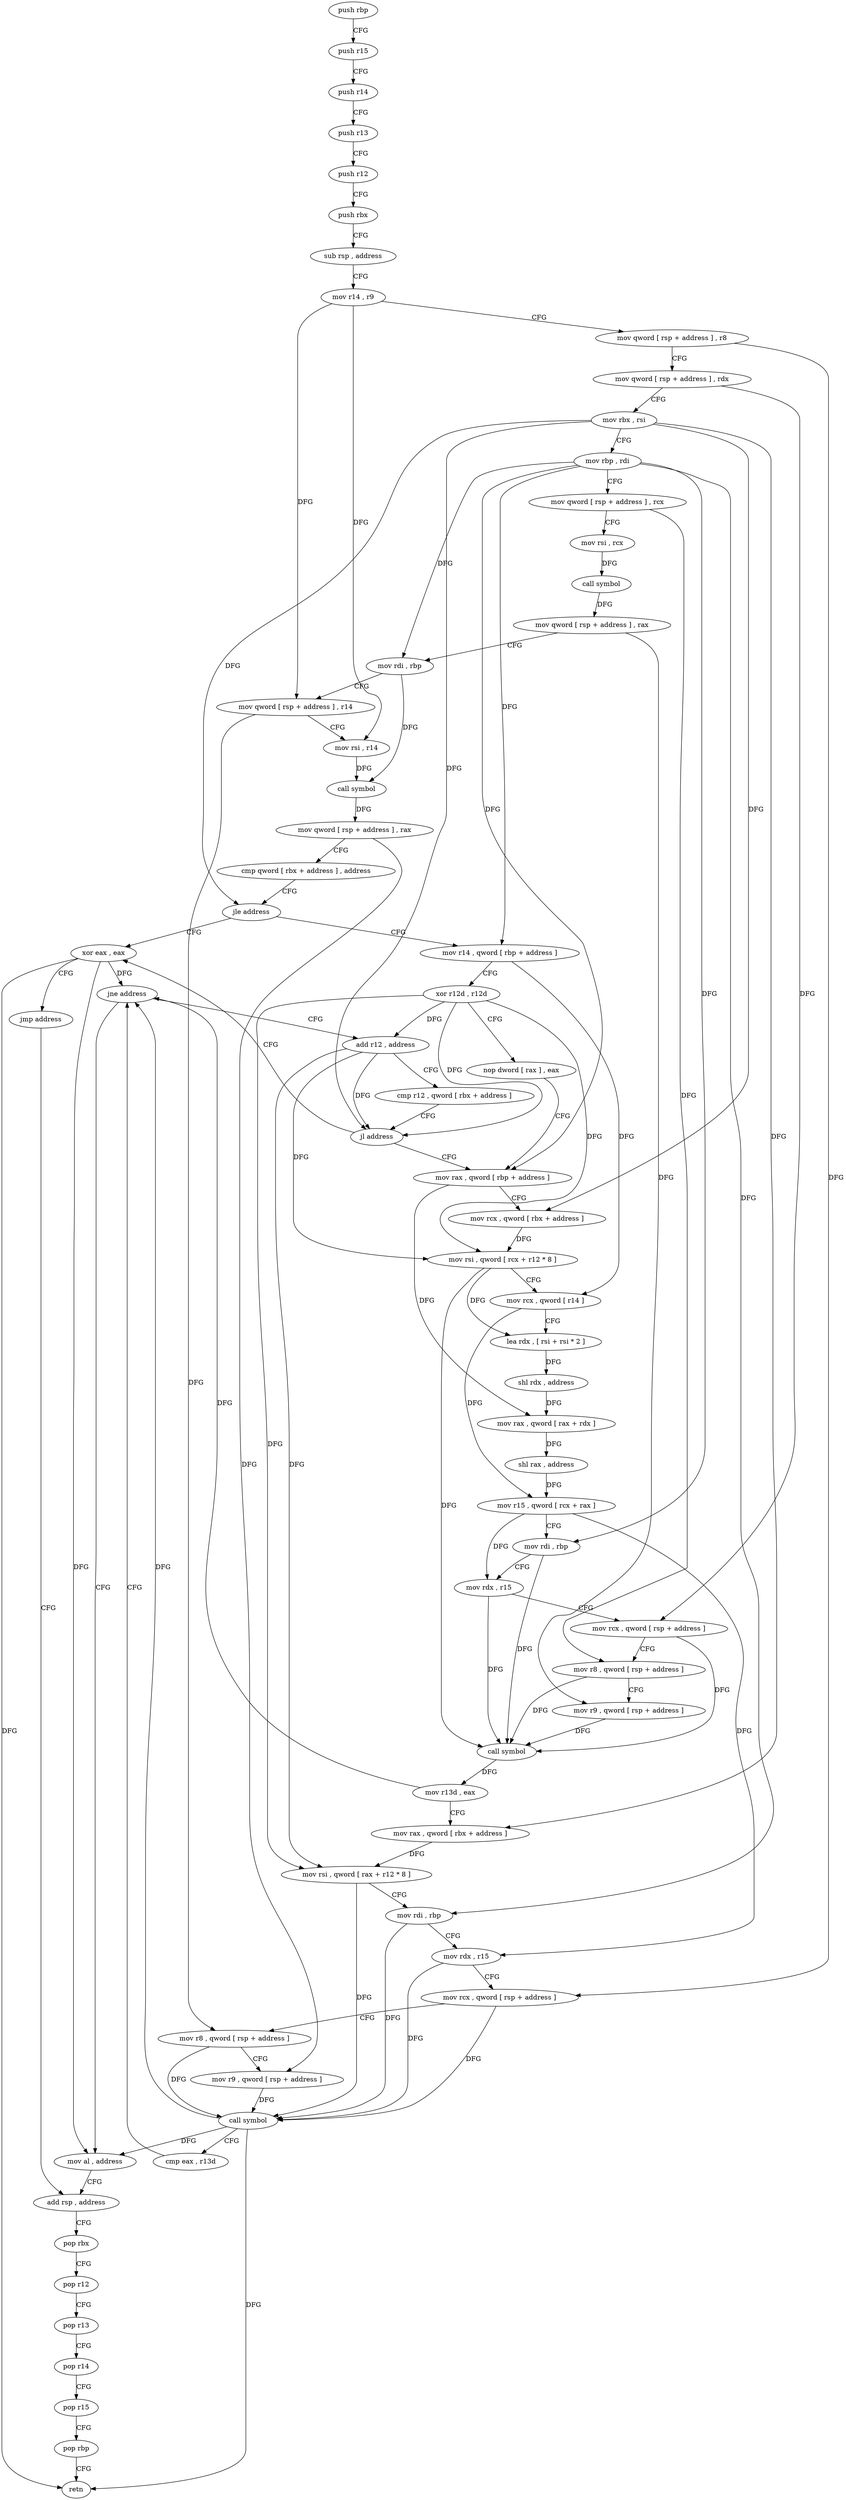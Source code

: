 digraph "func" {
"4263088" [label = "push rbp" ]
"4263089" [label = "push r15" ]
"4263091" [label = "push r14" ]
"4263093" [label = "push r13" ]
"4263095" [label = "push r12" ]
"4263097" [label = "push rbx" ]
"4263098" [label = "sub rsp , address" ]
"4263102" [label = "mov r14 , r9" ]
"4263105" [label = "mov qword [ rsp + address ] , r8" ]
"4263110" [label = "mov qword [ rsp + address ] , rdx" ]
"4263115" [label = "mov rbx , rsi" ]
"4263118" [label = "mov rbp , rdi" ]
"4263121" [label = "mov qword [ rsp + address ] , rcx" ]
"4263126" [label = "mov rsi , rcx" ]
"4263129" [label = "call symbol" ]
"4263134" [label = "mov qword [ rsp + address ] , rax" ]
"4263139" [label = "mov rdi , rbp" ]
"4263142" [label = "mov qword [ rsp + address ] , r14" ]
"4263147" [label = "mov rsi , r14" ]
"4263150" [label = "call symbol" ]
"4263155" [label = "mov qword [ rsp + address ] , rax" ]
"4263160" [label = "cmp qword [ rbx + address ] , address" ]
"4263165" [label = "jle address" ]
"4263300" [label = "xor eax , eax" ]
"4263171" [label = "mov r14 , qword [ rbp + address ]" ]
"4263302" [label = "jmp address" ]
"4263306" [label = "add rsp , address" ]
"4263178" [label = "xor r12d , r12d" ]
"4263181" [label = "nop dword [ rax ] , eax" ]
"4263184" [label = "mov rax , qword [ rbp + address ]" ]
"4263310" [label = "pop rbx" ]
"4263311" [label = "pop r12" ]
"4263313" [label = "pop r13" ]
"4263315" [label = "pop r14" ]
"4263317" [label = "pop r15" ]
"4263319" [label = "pop rbp" ]
"4263320" [label = "retn" ]
"4263304" [label = "mov al , address" ]
"4263290" [label = "add r12 , address" ]
"4263294" [label = "cmp r12 , qword [ rbx + address ]" ]
"4263298" [label = "jl address" ]
"4263191" [label = "mov rcx , qword [ rbx + address ]" ]
"4263195" [label = "mov rsi , qword [ rcx + r12 * 8 ]" ]
"4263199" [label = "mov rcx , qword [ r14 ]" ]
"4263202" [label = "lea rdx , [ rsi + rsi * 2 ]" ]
"4263206" [label = "shl rdx , address" ]
"4263210" [label = "mov rax , qword [ rax + rdx ]" ]
"4263214" [label = "shl rax , address" ]
"4263218" [label = "mov r15 , qword [ rcx + rax ]" ]
"4263222" [label = "mov rdi , rbp" ]
"4263225" [label = "mov rdx , r15" ]
"4263228" [label = "mov rcx , qword [ rsp + address ]" ]
"4263233" [label = "mov r8 , qword [ rsp + address ]" ]
"4263238" [label = "mov r9 , qword [ rsp + address ]" ]
"4263243" [label = "call symbol" ]
"4263248" [label = "mov r13d , eax" ]
"4263251" [label = "mov rax , qword [ rbx + address ]" ]
"4263255" [label = "mov rsi , qword [ rax + r12 * 8 ]" ]
"4263259" [label = "mov rdi , rbp" ]
"4263262" [label = "mov rdx , r15" ]
"4263265" [label = "mov rcx , qword [ rsp + address ]" ]
"4263270" [label = "mov r8 , qword [ rsp + address ]" ]
"4263275" [label = "mov r9 , qword [ rsp + address ]" ]
"4263280" [label = "call symbol" ]
"4263285" [label = "cmp eax , r13d" ]
"4263288" [label = "jne address" ]
"4263088" -> "4263089" [ label = "CFG" ]
"4263089" -> "4263091" [ label = "CFG" ]
"4263091" -> "4263093" [ label = "CFG" ]
"4263093" -> "4263095" [ label = "CFG" ]
"4263095" -> "4263097" [ label = "CFG" ]
"4263097" -> "4263098" [ label = "CFG" ]
"4263098" -> "4263102" [ label = "CFG" ]
"4263102" -> "4263105" [ label = "CFG" ]
"4263102" -> "4263142" [ label = "DFG" ]
"4263102" -> "4263147" [ label = "DFG" ]
"4263105" -> "4263110" [ label = "CFG" ]
"4263105" -> "4263265" [ label = "DFG" ]
"4263110" -> "4263115" [ label = "CFG" ]
"4263110" -> "4263228" [ label = "DFG" ]
"4263115" -> "4263118" [ label = "CFG" ]
"4263115" -> "4263165" [ label = "DFG" ]
"4263115" -> "4263191" [ label = "DFG" ]
"4263115" -> "4263251" [ label = "DFG" ]
"4263115" -> "4263298" [ label = "DFG" ]
"4263118" -> "4263121" [ label = "CFG" ]
"4263118" -> "4263139" [ label = "DFG" ]
"4263118" -> "4263171" [ label = "DFG" ]
"4263118" -> "4263184" [ label = "DFG" ]
"4263118" -> "4263222" [ label = "DFG" ]
"4263118" -> "4263259" [ label = "DFG" ]
"4263121" -> "4263126" [ label = "CFG" ]
"4263121" -> "4263233" [ label = "DFG" ]
"4263126" -> "4263129" [ label = "DFG" ]
"4263129" -> "4263134" [ label = "DFG" ]
"4263134" -> "4263139" [ label = "CFG" ]
"4263134" -> "4263238" [ label = "DFG" ]
"4263139" -> "4263142" [ label = "CFG" ]
"4263139" -> "4263150" [ label = "DFG" ]
"4263142" -> "4263147" [ label = "CFG" ]
"4263142" -> "4263270" [ label = "DFG" ]
"4263147" -> "4263150" [ label = "DFG" ]
"4263150" -> "4263155" [ label = "DFG" ]
"4263155" -> "4263160" [ label = "CFG" ]
"4263155" -> "4263275" [ label = "DFG" ]
"4263160" -> "4263165" [ label = "CFG" ]
"4263165" -> "4263300" [ label = "CFG" ]
"4263165" -> "4263171" [ label = "CFG" ]
"4263300" -> "4263302" [ label = "CFG" ]
"4263300" -> "4263320" [ label = "DFG" ]
"4263300" -> "4263288" [ label = "DFG" ]
"4263300" -> "4263304" [ label = "DFG" ]
"4263171" -> "4263178" [ label = "CFG" ]
"4263171" -> "4263199" [ label = "DFG" ]
"4263302" -> "4263306" [ label = "CFG" ]
"4263306" -> "4263310" [ label = "CFG" ]
"4263178" -> "4263181" [ label = "CFG" ]
"4263178" -> "4263195" [ label = "DFG" ]
"4263178" -> "4263255" [ label = "DFG" ]
"4263178" -> "4263290" [ label = "DFG" ]
"4263178" -> "4263298" [ label = "DFG" ]
"4263181" -> "4263184" [ label = "CFG" ]
"4263184" -> "4263191" [ label = "CFG" ]
"4263184" -> "4263210" [ label = "DFG" ]
"4263310" -> "4263311" [ label = "CFG" ]
"4263311" -> "4263313" [ label = "CFG" ]
"4263313" -> "4263315" [ label = "CFG" ]
"4263315" -> "4263317" [ label = "CFG" ]
"4263317" -> "4263319" [ label = "CFG" ]
"4263319" -> "4263320" [ label = "CFG" ]
"4263304" -> "4263306" [ label = "CFG" ]
"4263290" -> "4263294" [ label = "CFG" ]
"4263290" -> "4263195" [ label = "DFG" ]
"4263290" -> "4263255" [ label = "DFG" ]
"4263290" -> "4263298" [ label = "DFG" ]
"4263294" -> "4263298" [ label = "CFG" ]
"4263298" -> "4263184" [ label = "CFG" ]
"4263298" -> "4263300" [ label = "CFG" ]
"4263191" -> "4263195" [ label = "DFG" ]
"4263195" -> "4263199" [ label = "CFG" ]
"4263195" -> "4263202" [ label = "DFG" ]
"4263195" -> "4263243" [ label = "DFG" ]
"4263199" -> "4263202" [ label = "CFG" ]
"4263199" -> "4263218" [ label = "DFG" ]
"4263202" -> "4263206" [ label = "DFG" ]
"4263206" -> "4263210" [ label = "DFG" ]
"4263210" -> "4263214" [ label = "DFG" ]
"4263214" -> "4263218" [ label = "DFG" ]
"4263218" -> "4263222" [ label = "CFG" ]
"4263218" -> "4263225" [ label = "DFG" ]
"4263218" -> "4263262" [ label = "DFG" ]
"4263222" -> "4263225" [ label = "CFG" ]
"4263222" -> "4263243" [ label = "DFG" ]
"4263225" -> "4263228" [ label = "CFG" ]
"4263225" -> "4263243" [ label = "DFG" ]
"4263228" -> "4263233" [ label = "CFG" ]
"4263228" -> "4263243" [ label = "DFG" ]
"4263233" -> "4263238" [ label = "CFG" ]
"4263233" -> "4263243" [ label = "DFG" ]
"4263238" -> "4263243" [ label = "DFG" ]
"4263243" -> "4263248" [ label = "DFG" ]
"4263248" -> "4263251" [ label = "CFG" ]
"4263248" -> "4263288" [ label = "DFG" ]
"4263251" -> "4263255" [ label = "DFG" ]
"4263255" -> "4263259" [ label = "CFG" ]
"4263255" -> "4263280" [ label = "DFG" ]
"4263259" -> "4263262" [ label = "CFG" ]
"4263259" -> "4263280" [ label = "DFG" ]
"4263262" -> "4263265" [ label = "CFG" ]
"4263262" -> "4263280" [ label = "DFG" ]
"4263265" -> "4263270" [ label = "CFG" ]
"4263265" -> "4263280" [ label = "DFG" ]
"4263270" -> "4263275" [ label = "CFG" ]
"4263270" -> "4263280" [ label = "DFG" ]
"4263275" -> "4263280" [ label = "DFG" ]
"4263280" -> "4263285" [ label = "CFG" ]
"4263280" -> "4263320" [ label = "DFG" ]
"4263280" -> "4263288" [ label = "DFG" ]
"4263280" -> "4263304" [ label = "DFG" ]
"4263285" -> "4263288" [ label = "CFG" ]
"4263288" -> "4263304" [ label = "CFG" ]
"4263288" -> "4263290" [ label = "CFG" ]
}
